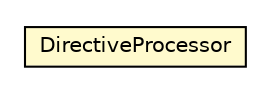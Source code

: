 #!/usr/local/bin/dot
#
# Class diagram 
# Generated by UMLGraph version R5_6_6-1-g9240c4 (http://www.umlgraph.org/)
#

digraph G {
	edge [fontname="Helvetica",fontsize=10,labelfontname="Helvetica",labelfontsize=10];
	node [fontname="Helvetica",fontsize=10,shape=plaintext];
	nodesep=0.25;
	ranksep=0.5;
	// jason.asSyntax.directives.DirectiveProcessor
	c19143 [label=<<table title="jason.asSyntax.directives.DirectiveProcessor" border="0" cellborder="1" cellspacing="0" cellpadding="2" port="p" bgcolor="lemonChiffon" href="./DirectiveProcessor.html">
		<tr><td><table border="0" cellspacing="0" cellpadding="1">
<tr><td align="center" balign="center"> DirectiveProcessor </td></tr>
		</table></td></tr>
		</table>>, URL="./DirectiveProcessor.html", fontname="Helvetica", fontcolor="black", fontsize=10.0];
}

